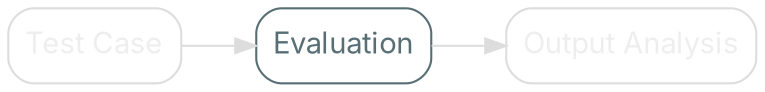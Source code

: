 digraph {
    bgcolor=transparent
    rankdir=LR

    // Default theme: enabled
    node[shape="rectangle" style="rounded,filled" color="#586E75" fillcolor="#ffffff" fontcolor="#586E75" fontname="Inter,Arial"]
    edge[color="#586E75" fontcolor="#000000" fontname="Inter,Arial" fontsize=11]

    Input[label="Test Case" color="#dddddd" fontcolor="#eeeeee"]
    Evaluation
    Analysis[label="Output Analysis" color="#dddddd" fontcolor="#eeeeee"]

    Input -> Evaluation[color="#dddddd"]
    Evaluation -> Analysis[color="#dddddd"]
}
